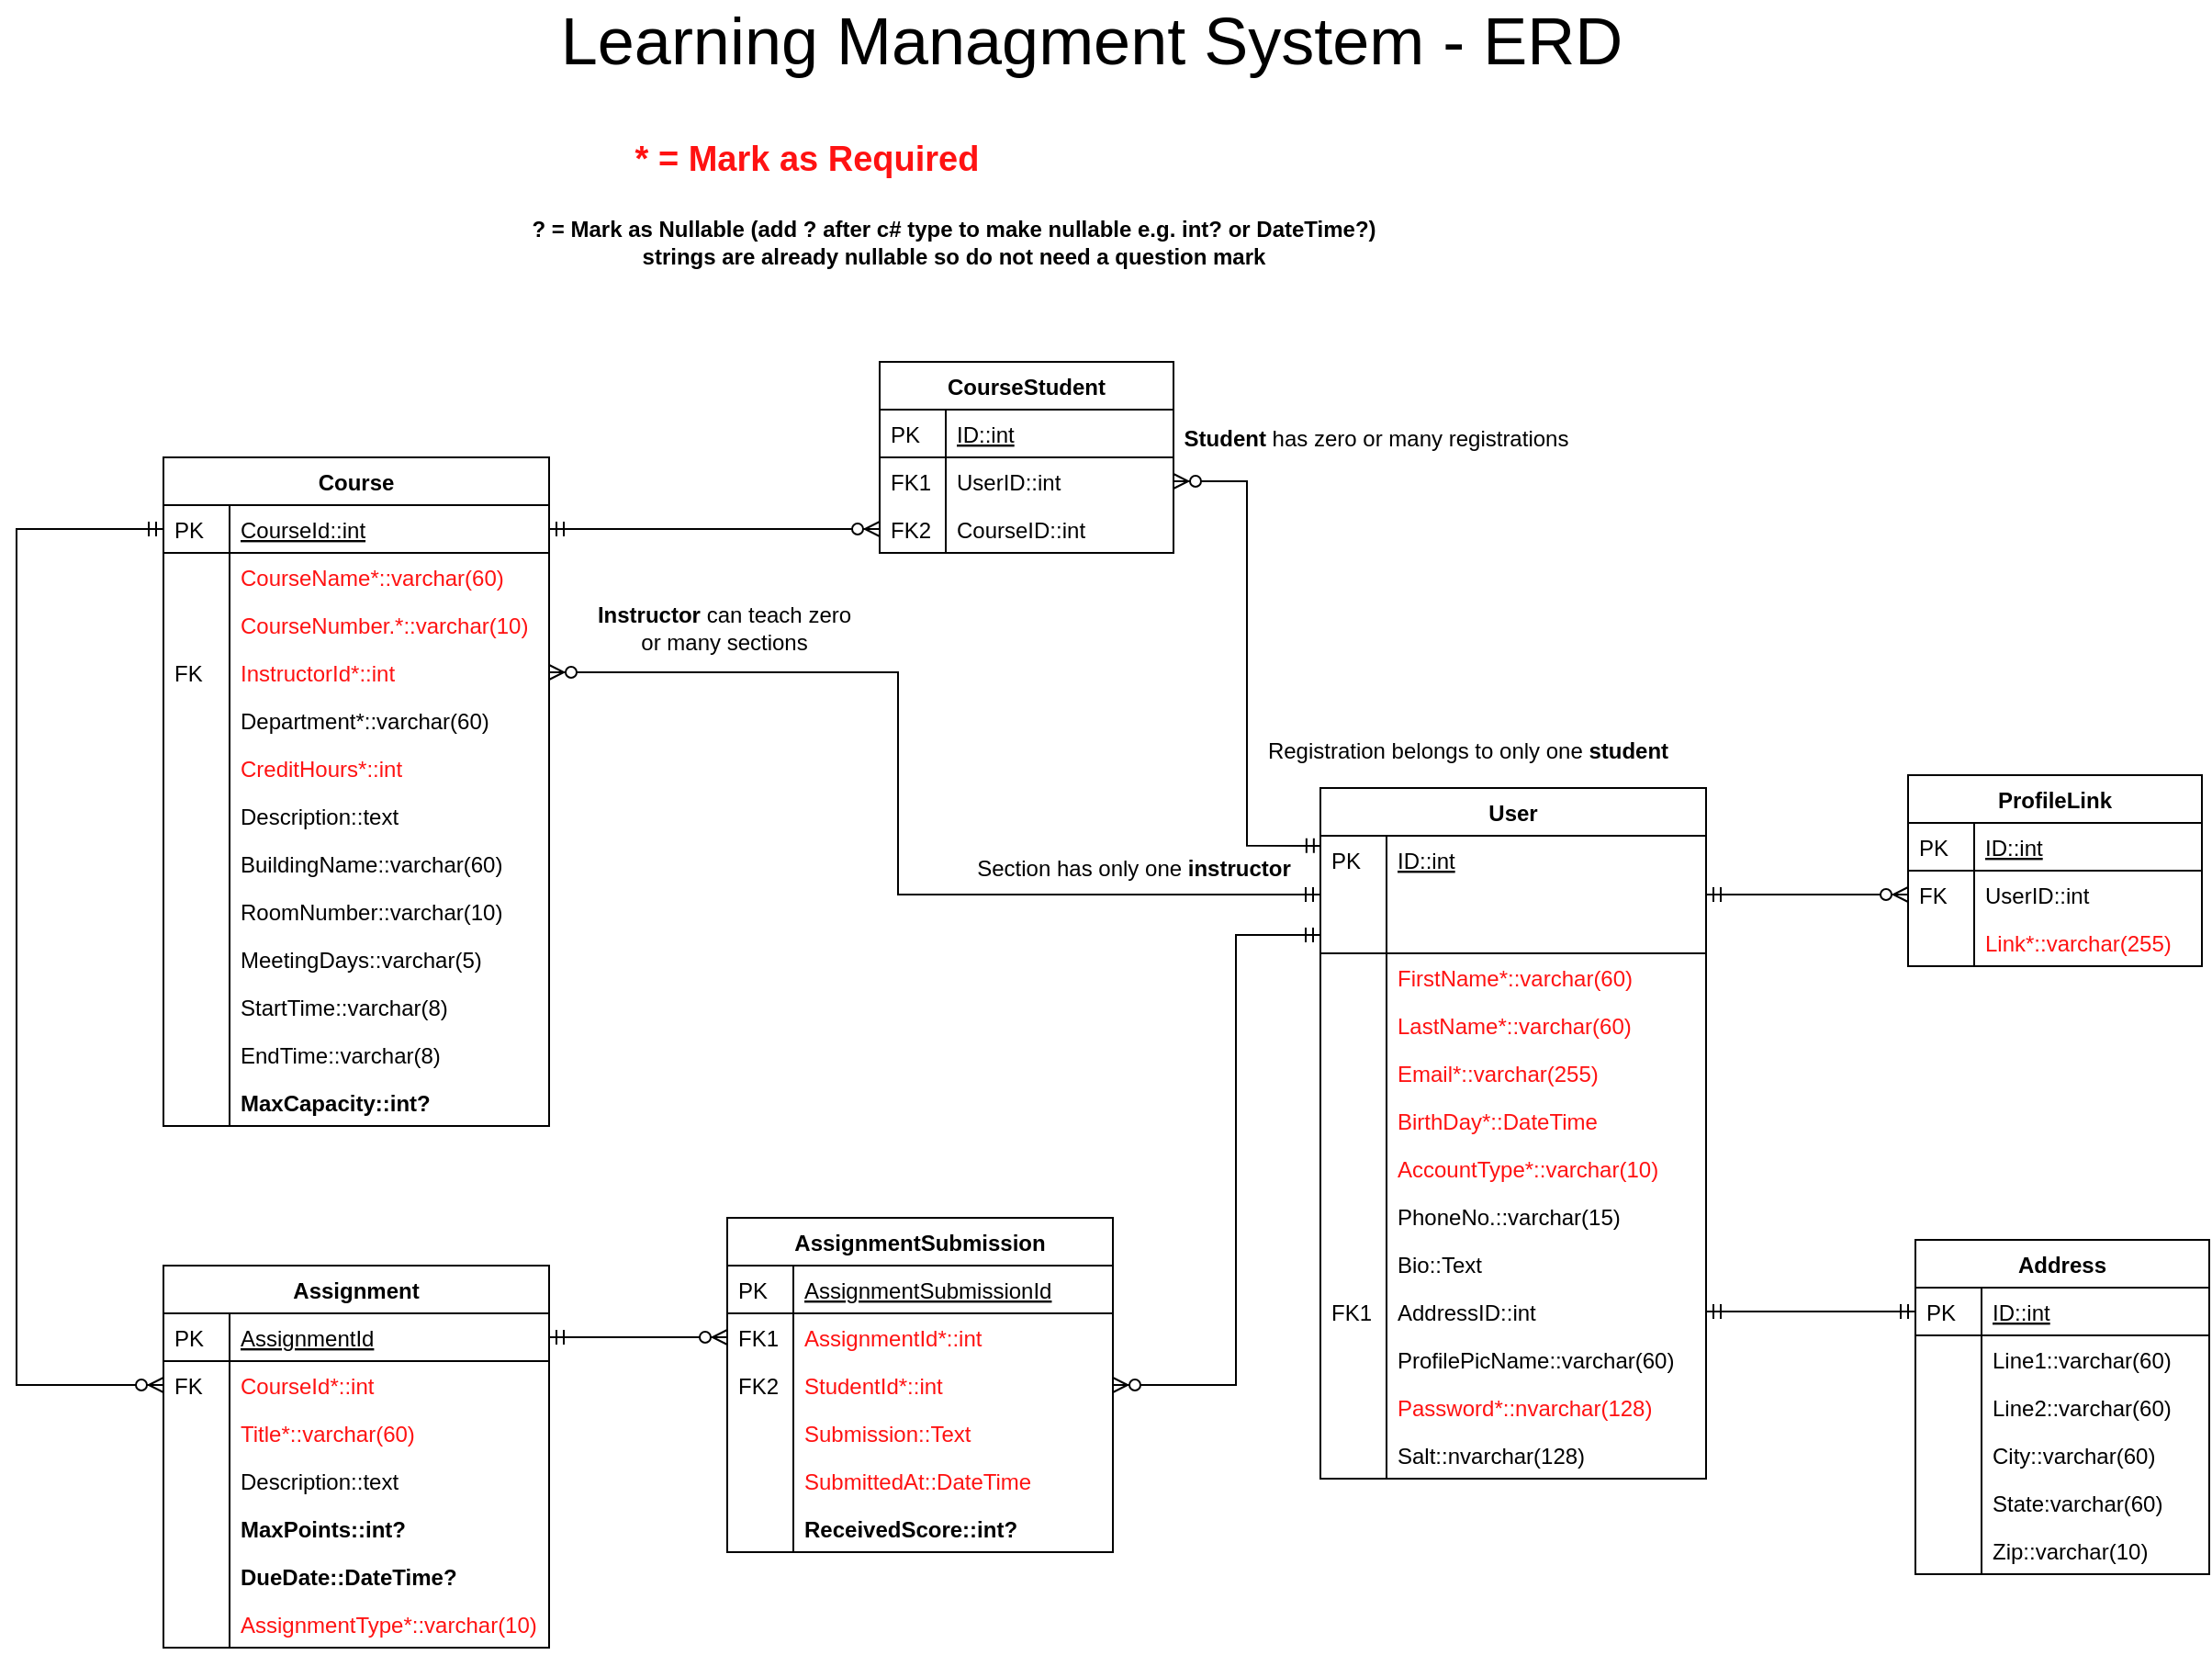 <mxfile>
    <diagram id="C5RBs43oDa-KdzZeNtuy" name="Page-1">
        <mxGraphModel dx="246" dy="1744" grid="1" gridSize="10" guides="0" tooltips="1" connect="1" arrows="1" fold="1" page="1" pageScale="1" pageWidth="827" pageHeight="1169" math="0" shadow="0">
            <root>
                <mxCell id="WIyWlLk6GJQsqaUBKTNV-0"/>
                <mxCell id="WIyWlLk6GJQsqaUBKTNV-1" parent="WIyWlLk6GJQsqaUBKTNV-0"/>
                <mxCell id="zkfFHV4jXpPFQw0GAbJ--51" value="User" style="swimlane;fontStyle=1;childLayout=stackLayout;horizontal=1;startSize=26;horizontalStack=0;resizeParent=1;resizeLast=0;collapsible=1;marginBottom=0;rounded=0;shadow=0;strokeWidth=1;" parent="WIyWlLk6GJQsqaUBKTNV-1" vertex="1">
                    <mxGeometry x="830" y="42" width="210" height="376" as="geometry">
                        <mxRectangle x="20" y="80" width="160" height="26" as="alternateBounds"/>
                    </mxGeometry>
                </mxCell>
                <mxCell id="zkfFHV4jXpPFQw0GAbJ--52" value="ID::int" style="shape=partialRectangle;top=0;left=0;right=0;bottom=1;align=left;verticalAlign=top;fillColor=none;spacingLeft=40;spacingRight=4;overflow=hidden;rotatable=0;points=[[0,0.5],[1,0.5]];portConstraint=eastwest;dropTarget=0;rounded=0;shadow=0;strokeWidth=1;fontStyle=4" parent="zkfFHV4jXpPFQw0GAbJ--51" vertex="1">
                    <mxGeometry y="26" width="210" height="64" as="geometry"/>
                </mxCell>
                <mxCell id="zkfFHV4jXpPFQw0GAbJ--53" value="PK" style="shape=partialRectangle;top=0;left=0;bottom=0;fillColor=none;align=left;verticalAlign=top;spacingLeft=4;spacingRight=4;overflow=hidden;rotatable=0;points=[];portConstraint=eastwest;part=1;" parent="zkfFHV4jXpPFQw0GAbJ--52" vertex="1" connectable="0">
                    <mxGeometry width="36" height="64" as="geometry"/>
                </mxCell>
                <mxCell id="zkfFHV4jXpPFQw0GAbJ--54" value="FirstName*::varchar(60)" style="shape=partialRectangle;top=0;left=0;right=0;bottom=0;align=left;verticalAlign=top;fillColor=none;spacingLeft=40;spacingRight=4;overflow=hidden;rotatable=0;points=[[0,0.5],[1,0.5]];portConstraint=eastwest;dropTarget=0;rounded=0;shadow=0;strokeWidth=1;fontStyle=0;fontColor=#FF1212;" parent="zkfFHV4jXpPFQw0GAbJ--51" vertex="1">
                    <mxGeometry y="90" width="210" height="26" as="geometry"/>
                </mxCell>
                <mxCell id="zkfFHV4jXpPFQw0GAbJ--55" value="" style="shape=partialRectangle;top=0;left=0;bottom=0;fillColor=none;align=left;verticalAlign=top;spacingLeft=4;spacingRight=4;overflow=hidden;rotatable=0;points=[];portConstraint=eastwest;part=1;" parent="zkfFHV4jXpPFQw0GAbJ--54" vertex="1" connectable="0">
                    <mxGeometry width="36" height="26" as="geometry"/>
                </mxCell>
                <mxCell id="G4SrXsBrkKUnnYZEfv6h-0" value="LastName*::varchar(60)" style="shape=partialRectangle;top=0;left=0;right=0;bottom=0;align=left;verticalAlign=top;fillColor=none;spacingLeft=40;spacingRight=4;overflow=hidden;rotatable=0;points=[[0,0.5],[1,0.5]];portConstraint=eastwest;dropTarget=0;rounded=0;shadow=0;strokeWidth=1;fontStyle=0;fontColor=#FF1212;" parent="zkfFHV4jXpPFQw0GAbJ--51" vertex="1">
                    <mxGeometry y="116" width="210" height="26" as="geometry"/>
                </mxCell>
                <mxCell id="G4SrXsBrkKUnnYZEfv6h-1" value="" style="shape=partialRectangle;top=0;left=0;bottom=0;fillColor=none;align=left;verticalAlign=top;spacingLeft=4;spacingRight=4;overflow=hidden;rotatable=0;points=[];portConstraint=eastwest;part=1;" parent="G4SrXsBrkKUnnYZEfv6h-0" vertex="1" connectable="0">
                    <mxGeometry width="36" height="26" as="geometry"/>
                </mxCell>
                <mxCell id="G4SrXsBrkKUnnYZEfv6h-2" value="Email*::varchar(255)" style="shape=partialRectangle;top=0;left=0;right=0;bottom=0;align=left;verticalAlign=top;fillColor=none;spacingLeft=40;spacingRight=4;overflow=hidden;rotatable=0;points=[[0,0.5],[1,0.5]];portConstraint=eastwest;dropTarget=0;rounded=0;shadow=0;strokeWidth=1;fontStyle=0;fontColor=#FF1212;" parent="zkfFHV4jXpPFQw0GAbJ--51" vertex="1">
                    <mxGeometry y="142" width="210" height="26" as="geometry"/>
                </mxCell>
                <mxCell id="G4SrXsBrkKUnnYZEfv6h-3" value="" style="shape=partialRectangle;top=0;left=0;bottom=0;fillColor=none;align=left;verticalAlign=top;spacingLeft=4;spacingRight=4;overflow=hidden;rotatable=0;points=[];portConstraint=eastwest;part=1;" parent="G4SrXsBrkKUnnYZEfv6h-2" vertex="1" connectable="0">
                    <mxGeometry width="36" height="26" as="geometry"/>
                </mxCell>
                <mxCell id="G4SrXsBrkKUnnYZEfv6h-4" value="BirthDay*::DateTime" style="shape=partialRectangle;top=0;left=0;right=0;bottom=0;align=left;verticalAlign=top;fillColor=none;spacingLeft=40;spacingRight=4;overflow=hidden;rotatable=0;points=[[0,0.5],[1,0.5]];portConstraint=eastwest;dropTarget=0;rounded=0;shadow=0;strokeWidth=1;fontStyle=0;fontColor=#FF1212;" parent="zkfFHV4jXpPFQw0GAbJ--51" vertex="1">
                    <mxGeometry y="168" width="210" height="26" as="geometry"/>
                </mxCell>
                <mxCell id="G4SrXsBrkKUnnYZEfv6h-5" value="" style="shape=partialRectangle;top=0;left=0;bottom=0;fillColor=none;align=left;verticalAlign=top;spacingLeft=4;spacingRight=4;overflow=hidden;rotatable=0;points=[];portConstraint=eastwest;part=1;" parent="G4SrXsBrkKUnnYZEfv6h-4" vertex="1" connectable="0">
                    <mxGeometry width="36" height="26" as="geometry"/>
                </mxCell>
                <mxCell id="G4SrXsBrkKUnnYZEfv6h-6" value="AccountType*::varchar(10)" style="shape=partialRectangle;top=0;left=0;right=0;bottom=0;align=left;verticalAlign=top;fillColor=none;spacingLeft=40;spacingRight=4;overflow=hidden;rotatable=0;points=[[0,0.5],[1,0.5]];portConstraint=eastwest;dropTarget=0;rounded=0;shadow=0;strokeWidth=1;fontStyle=0;fontColor=#FF1212;" parent="zkfFHV4jXpPFQw0GAbJ--51" vertex="1">
                    <mxGeometry y="194" width="210" height="26" as="geometry"/>
                </mxCell>
                <mxCell id="G4SrXsBrkKUnnYZEfv6h-7" value="" style="shape=partialRectangle;top=0;left=0;bottom=0;fillColor=none;align=left;verticalAlign=top;spacingLeft=4;spacingRight=4;overflow=hidden;rotatable=0;points=[];portConstraint=eastwest;part=1;" parent="G4SrXsBrkKUnnYZEfv6h-6" vertex="1" connectable="0">
                    <mxGeometry width="36" height="26" as="geometry"/>
                </mxCell>
                <mxCell id="G4SrXsBrkKUnnYZEfv6h-146" value="PhoneNo.::varchar(15)" style="shape=partialRectangle;top=0;left=0;right=0;bottom=0;align=left;verticalAlign=top;fillColor=none;spacingLeft=40;spacingRight=4;overflow=hidden;rotatable=0;points=[[0,0.5],[1,0.5]];portConstraint=eastwest;dropTarget=0;rounded=0;shadow=0;strokeWidth=1;" parent="zkfFHV4jXpPFQw0GAbJ--51" vertex="1">
                    <mxGeometry y="220" width="210" height="26" as="geometry"/>
                </mxCell>
                <mxCell id="G4SrXsBrkKUnnYZEfv6h-147" value="" style="shape=partialRectangle;top=0;left=0;bottom=0;fillColor=none;align=left;verticalAlign=top;spacingLeft=4;spacingRight=4;overflow=hidden;rotatable=0;points=[];portConstraint=eastwest;part=1;" parent="G4SrXsBrkKUnnYZEfv6h-146" vertex="1" connectable="0">
                    <mxGeometry width="36" height="26" as="geometry"/>
                </mxCell>
                <mxCell id="G4SrXsBrkKUnnYZEfv6h-256" value="Bio::Text" style="shape=partialRectangle;top=0;left=0;right=0;bottom=0;align=left;verticalAlign=top;fillColor=none;spacingLeft=40;spacingRight=4;overflow=hidden;rotatable=0;points=[[0,0.5],[1,0.5]];portConstraint=eastwest;dropTarget=0;rounded=0;shadow=0;strokeWidth=1;" parent="zkfFHV4jXpPFQw0GAbJ--51" vertex="1">
                    <mxGeometry y="246" width="210" height="26" as="geometry"/>
                </mxCell>
                <mxCell id="G4SrXsBrkKUnnYZEfv6h-257" value="" style="shape=partialRectangle;top=0;left=0;bottom=0;fillColor=none;align=left;verticalAlign=top;spacingLeft=4;spacingRight=4;overflow=hidden;rotatable=0;points=[];portConstraint=eastwest;part=1;" parent="G4SrXsBrkKUnnYZEfv6h-256" vertex="1" connectable="0">
                    <mxGeometry width="36" height="26" as="geometry"/>
                </mxCell>
                <mxCell id="G4SrXsBrkKUnnYZEfv6h-264" value="AddressID::int" style="shape=partialRectangle;top=0;left=0;right=0;bottom=0;align=left;verticalAlign=top;fillColor=none;spacingLeft=40;spacingRight=4;overflow=hidden;rotatable=0;points=[[0,0.5],[1,0.5]];portConstraint=eastwest;dropTarget=0;rounded=0;shadow=0;strokeWidth=1;" parent="zkfFHV4jXpPFQw0GAbJ--51" vertex="1">
                    <mxGeometry y="272" width="210" height="26" as="geometry"/>
                </mxCell>
                <mxCell id="G4SrXsBrkKUnnYZEfv6h-265" value="FK1" style="shape=partialRectangle;top=0;left=0;bottom=0;fillColor=none;align=left;verticalAlign=top;spacingLeft=4;spacingRight=4;overflow=hidden;rotatable=0;points=[];portConstraint=eastwest;part=1;" parent="G4SrXsBrkKUnnYZEfv6h-264" vertex="1" connectable="0">
                    <mxGeometry width="36" height="26" as="geometry"/>
                </mxCell>
                <mxCell id="YgK52Oyc6PChPA6WRAiH-63" value="ProfilePicName::varchar(60)" style="shape=partialRectangle;top=0;left=0;right=0;bottom=0;align=left;verticalAlign=top;fillColor=none;spacingLeft=40;spacingRight=4;overflow=hidden;rotatable=0;points=[[0,0.5],[1,0.5]];portConstraint=eastwest;dropTarget=0;rounded=0;shadow=0;strokeWidth=1;" parent="zkfFHV4jXpPFQw0GAbJ--51" vertex="1">
                    <mxGeometry y="298" width="210" height="26" as="geometry"/>
                </mxCell>
                <mxCell id="YgK52Oyc6PChPA6WRAiH-64" value="" style="shape=partialRectangle;top=0;left=0;bottom=0;fillColor=none;align=left;verticalAlign=top;spacingLeft=4;spacingRight=4;overflow=hidden;rotatable=0;points=[];portConstraint=eastwest;part=1;" parent="YgK52Oyc6PChPA6WRAiH-63" vertex="1" connectable="0">
                    <mxGeometry width="36" height="26" as="geometry"/>
                </mxCell>
                <mxCell id="G4SrXsBrkKUnnYZEfv6h-8" value="Password*::nvarchar(128)" style="shape=partialRectangle;top=0;left=0;right=0;bottom=0;align=left;verticalAlign=top;fillColor=none;spacingLeft=40;spacingRight=4;overflow=hidden;rotatable=0;points=[[0,0.5],[1,0.5]];portConstraint=eastwest;dropTarget=0;rounded=0;shadow=0;strokeWidth=1;fontStyle=0;fontColor=#FF1212;" parent="zkfFHV4jXpPFQw0GAbJ--51" vertex="1">
                    <mxGeometry y="324" width="210" height="26" as="geometry"/>
                </mxCell>
                <mxCell id="G4SrXsBrkKUnnYZEfv6h-9" value="" style="shape=partialRectangle;top=0;left=0;bottom=0;fillColor=none;align=left;verticalAlign=top;spacingLeft=4;spacingRight=4;overflow=hidden;rotatable=0;points=[];portConstraint=eastwest;part=1;" parent="G4SrXsBrkKUnnYZEfv6h-8" vertex="1" connectable="0">
                    <mxGeometry width="36" height="26" as="geometry"/>
                </mxCell>
                <mxCell id="YgK52Oyc6PChPA6WRAiH-60" value="Salt::nvarchar(128)" style="shape=partialRectangle;top=0;left=0;right=0;bottom=0;align=left;verticalAlign=top;fillColor=none;spacingLeft=40;spacingRight=4;overflow=hidden;rotatable=0;points=[[0,0.5],[1,0.5]];portConstraint=eastwest;dropTarget=0;rounded=0;shadow=0;strokeWidth=1;" parent="zkfFHV4jXpPFQw0GAbJ--51" vertex="1">
                    <mxGeometry y="350" width="210" height="26" as="geometry"/>
                </mxCell>
                <mxCell id="YgK52Oyc6PChPA6WRAiH-61" value="" style="shape=partialRectangle;top=0;left=0;bottom=0;fillColor=none;align=left;verticalAlign=top;spacingLeft=4;spacingRight=4;overflow=hidden;rotatable=0;points=[];portConstraint=eastwest;part=1;" parent="YgK52Oyc6PChPA6WRAiH-60" vertex="1" connectable="0">
                    <mxGeometry width="36" height="26" as="geometry"/>
                </mxCell>
                <mxCell id="G4SrXsBrkKUnnYZEfv6h-31" value="Course" style="swimlane;fontStyle=1;childLayout=stackLayout;horizontal=1;startSize=26;horizontalStack=0;resizeParent=1;resizeLast=0;collapsible=1;marginBottom=0;rounded=0;shadow=0;strokeWidth=1;" parent="WIyWlLk6GJQsqaUBKTNV-1" vertex="1">
                    <mxGeometry x="200" y="-138" width="210" height="364" as="geometry">
                        <mxRectangle x="260" y="80" width="160" height="26" as="alternateBounds"/>
                    </mxGeometry>
                </mxCell>
                <mxCell id="G4SrXsBrkKUnnYZEfv6h-32" value="CourseId::int" style="shape=partialRectangle;top=0;left=0;right=0;bottom=1;align=left;verticalAlign=top;fillColor=none;spacingLeft=40;spacingRight=4;overflow=hidden;rotatable=0;points=[[0,0.5],[1,0.5]];portConstraint=eastwest;dropTarget=0;rounded=0;shadow=0;strokeWidth=1;fontStyle=4" parent="G4SrXsBrkKUnnYZEfv6h-31" vertex="1">
                    <mxGeometry y="26" width="210" height="26" as="geometry"/>
                </mxCell>
                <mxCell id="G4SrXsBrkKUnnYZEfv6h-33" value="PK" style="shape=partialRectangle;top=0;left=0;bottom=0;fillColor=none;align=left;verticalAlign=top;spacingLeft=4;spacingRight=4;overflow=hidden;rotatable=0;points=[];portConstraint=eastwest;part=1;" parent="G4SrXsBrkKUnnYZEfv6h-32" vertex="1" connectable="0">
                    <mxGeometry width="36" height="26" as="geometry"/>
                </mxCell>
                <mxCell id="zkfFHV4jXpPFQw0GAbJ--61" value="CourseName*::varchar(60)" style="shape=partialRectangle;top=0;left=0;right=0;bottom=0;align=left;verticalAlign=top;fillColor=none;spacingLeft=40;spacingRight=4;overflow=hidden;rotatable=0;points=[[0,0.5],[1,0.5]];portConstraint=eastwest;dropTarget=0;rounded=0;shadow=0;strokeWidth=1;fontColor=#FF1212;" parent="G4SrXsBrkKUnnYZEfv6h-31" vertex="1">
                    <mxGeometry y="52" width="210" height="26" as="geometry"/>
                </mxCell>
                <mxCell id="zkfFHV4jXpPFQw0GAbJ--62" value="" style="shape=partialRectangle;top=0;left=0;bottom=0;fillColor=none;align=left;verticalAlign=top;spacingLeft=4;spacingRight=4;overflow=hidden;rotatable=0;points=[];portConstraint=eastwest;part=1;" parent="zkfFHV4jXpPFQw0GAbJ--61" vertex="1" connectable="0">
                    <mxGeometry width="36" height="26" as="geometry"/>
                </mxCell>
                <mxCell id="zkfFHV4jXpPFQw0GAbJ--59" value="CourseNumber.*::varchar(10)" style="shape=partialRectangle;top=0;left=0;right=0;bottom=0;align=left;verticalAlign=top;fillColor=none;spacingLeft=40;spacingRight=4;overflow=hidden;rotatable=0;points=[[0,0.5],[1,0.5]];portConstraint=eastwest;dropTarget=0;rounded=0;shadow=0;strokeWidth=1;fontColor=#FF1212;" parent="G4SrXsBrkKUnnYZEfv6h-31" vertex="1">
                    <mxGeometry y="78" width="210" height="26" as="geometry"/>
                </mxCell>
                <mxCell id="zkfFHV4jXpPFQw0GAbJ--60" value="" style="shape=partialRectangle;top=0;left=0;bottom=0;fillColor=none;align=left;verticalAlign=top;spacingLeft=4;spacingRight=4;overflow=hidden;rotatable=0;points=[];portConstraint=eastwest;part=1;" parent="zkfFHV4jXpPFQw0GAbJ--59" vertex="1" connectable="0">
                    <mxGeometry width="36" height="26" as="geometry"/>
                </mxCell>
                <mxCell id="G4SrXsBrkKUnnYZEfv6h-269" value="InstructorId*::int" style="shape=partialRectangle;top=0;left=0;right=0;bottom=0;align=left;verticalAlign=top;fillColor=none;spacingLeft=40;spacingRight=4;overflow=hidden;rotatable=0;points=[[0,0.5],[1,0.5]];portConstraint=eastwest;dropTarget=0;rounded=0;shadow=0;strokeWidth=1;fontColor=#FF1212;" parent="G4SrXsBrkKUnnYZEfv6h-31" vertex="1">
                    <mxGeometry y="104" width="210" height="26" as="geometry"/>
                </mxCell>
                <mxCell id="G4SrXsBrkKUnnYZEfv6h-270" value="FK" style="shape=partialRectangle;top=0;left=0;bottom=0;fillColor=none;align=left;verticalAlign=top;spacingLeft=4;spacingRight=4;overflow=hidden;rotatable=0;points=[];portConstraint=eastwest;part=1;" parent="G4SrXsBrkKUnnYZEfv6h-269" vertex="1" connectable="0">
                    <mxGeometry width="36" height="26" as="geometry"/>
                </mxCell>
                <mxCell id="G4SrXsBrkKUnnYZEfv6h-15" value="Department*::varchar(60)" style="shape=partialRectangle;top=0;left=0;right=0;bottom=0;align=left;verticalAlign=top;fillColor=none;spacingLeft=40;spacingRight=4;overflow=hidden;rotatable=0;points=[[0,0.5],[1,0.5]];portConstraint=eastwest;dropTarget=0;rounded=0;shadow=0;strokeWidth=1;" parent="G4SrXsBrkKUnnYZEfv6h-31" vertex="1">
                    <mxGeometry y="130" width="210" height="26" as="geometry"/>
                </mxCell>
                <mxCell id="G4SrXsBrkKUnnYZEfv6h-16" value="" style="shape=partialRectangle;top=0;left=0;bottom=0;fillColor=none;align=left;verticalAlign=top;spacingLeft=4;spacingRight=4;overflow=hidden;rotatable=0;points=[];portConstraint=eastwest;part=1;" parent="G4SrXsBrkKUnnYZEfv6h-15" vertex="1" connectable="0">
                    <mxGeometry width="36" height="26" as="geometry"/>
                </mxCell>
                <mxCell id="G4SrXsBrkKUnnYZEfv6h-27" value="CreditHours*::int" style="shape=partialRectangle;top=0;left=0;right=0;bottom=0;align=left;verticalAlign=top;fillColor=none;spacingLeft=40;spacingRight=4;overflow=hidden;rotatable=0;points=[[0,0.5],[1,0.5]];portConstraint=eastwest;dropTarget=0;rounded=0;shadow=0;strokeWidth=1;fontColor=#FF1212;" parent="G4SrXsBrkKUnnYZEfv6h-31" vertex="1">
                    <mxGeometry y="156" width="210" height="26" as="geometry"/>
                </mxCell>
                <mxCell id="G4SrXsBrkKUnnYZEfv6h-28" value="" style="shape=partialRectangle;top=0;left=0;bottom=0;fillColor=none;align=left;verticalAlign=top;spacingLeft=4;spacingRight=4;overflow=hidden;rotatable=0;points=[];portConstraint=eastwest;part=1;" parent="G4SrXsBrkKUnnYZEfv6h-27" vertex="1" connectable="0">
                    <mxGeometry width="36" height="26" as="geometry"/>
                </mxCell>
                <mxCell id="G4SrXsBrkKUnnYZEfv6h-13" value="Description::text" style="shape=partialRectangle;top=0;left=0;right=0;bottom=0;align=left;verticalAlign=top;fillColor=none;spacingLeft=40;spacingRight=4;overflow=hidden;rotatable=0;points=[[0,0.5],[1,0.5]];portConstraint=eastwest;dropTarget=0;rounded=0;shadow=0;strokeWidth=1;" parent="G4SrXsBrkKUnnYZEfv6h-31" vertex="1">
                    <mxGeometry y="182" width="210" height="26" as="geometry"/>
                </mxCell>
                <mxCell id="G4SrXsBrkKUnnYZEfv6h-14" value="" style="shape=partialRectangle;top=0;left=0;bottom=0;fillColor=none;align=left;verticalAlign=top;spacingLeft=4;spacingRight=4;overflow=hidden;rotatable=0;points=[];portConstraint=eastwest;part=1;" parent="G4SrXsBrkKUnnYZEfv6h-13" vertex="1" connectable="0">
                    <mxGeometry width="36" height="26" as="geometry"/>
                </mxCell>
                <mxCell id="MuSrdZjtqXlcSiccorea-0" value="BuildingName::varchar(60)" style="shape=partialRectangle;top=0;left=0;right=0;bottom=0;align=left;verticalAlign=top;fillColor=none;spacingLeft=40;spacingRight=4;overflow=hidden;rotatable=0;points=[[0,0.5],[1,0.5]];portConstraint=eastwest;dropTarget=0;rounded=0;shadow=0;strokeWidth=1;" parent="G4SrXsBrkKUnnYZEfv6h-31" vertex="1">
                    <mxGeometry y="208" width="210" height="26" as="geometry"/>
                </mxCell>
                <mxCell id="MuSrdZjtqXlcSiccorea-1" value="" style="shape=partialRectangle;top=0;left=0;bottom=0;fillColor=none;align=left;verticalAlign=top;spacingLeft=4;spacingRight=4;overflow=hidden;rotatable=0;points=[];portConstraint=eastwest;part=1;" parent="MuSrdZjtqXlcSiccorea-0" vertex="1" connectable="0">
                    <mxGeometry width="36" height="26" as="geometry"/>
                </mxCell>
                <mxCell id="MuSrdZjtqXlcSiccorea-2" value="RoomNumber::varchar(10)" style="shape=partialRectangle;top=0;left=0;right=0;bottom=0;align=left;verticalAlign=top;fillColor=none;spacingLeft=40;spacingRight=4;overflow=hidden;rotatable=0;points=[[0,0.5],[1,0.5]];portConstraint=eastwest;dropTarget=0;rounded=0;shadow=0;strokeWidth=1;" parent="G4SrXsBrkKUnnYZEfv6h-31" vertex="1">
                    <mxGeometry y="234" width="210" height="26" as="geometry"/>
                </mxCell>
                <mxCell id="MuSrdZjtqXlcSiccorea-3" value="" style="shape=partialRectangle;top=0;left=0;bottom=0;fillColor=none;align=left;verticalAlign=top;spacingLeft=4;spacingRight=4;overflow=hidden;rotatable=0;points=[];portConstraint=eastwest;part=1;" parent="MuSrdZjtqXlcSiccorea-2" vertex="1" connectable="0">
                    <mxGeometry width="36" height="26" as="geometry"/>
                </mxCell>
                <mxCell id="G4SrXsBrkKUnnYZEfv6h-46" value="MeetingDays::varchar(5)" style="shape=partialRectangle;top=0;left=0;right=0;bottom=0;align=left;verticalAlign=top;fillColor=none;spacingLeft=40;spacingRight=4;overflow=hidden;rotatable=0;points=[[0,0.5],[1,0.5]];portConstraint=eastwest;dropTarget=0;rounded=0;shadow=0;strokeWidth=1;" parent="G4SrXsBrkKUnnYZEfv6h-31" vertex="1">
                    <mxGeometry y="260" width="210" height="26" as="geometry"/>
                </mxCell>
                <mxCell id="G4SrXsBrkKUnnYZEfv6h-47" value="" style="shape=partialRectangle;top=0;left=0;bottom=0;fillColor=none;align=left;verticalAlign=top;spacingLeft=4;spacingRight=4;overflow=hidden;rotatable=0;points=[];portConstraint=eastwest;part=1;" parent="G4SrXsBrkKUnnYZEfv6h-46" vertex="1" connectable="0">
                    <mxGeometry width="36" height="26" as="geometry"/>
                </mxCell>
                <mxCell id="G4SrXsBrkKUnnYZEfv6h-48" value="StartTime::varchar(8)" style="shape=partialRectangle;top=0;left=0;right=0;bottom=0;align=left;verticalAlign=top;fillColor=none;spacingLeft=40;spacingRight=4;overflow=hidden;rotatable=0;points=[[0,0.5],[1,0.5]];portConstraint=eastwest;dropTarget=0;rounded=0;shadow=0;strokeWidth=1;" parent="G4SrXsBrkKUnnYZEfv6h-31" vertex="1">
                    <mxGeometry y="286" width="210" height="26" as="geometry"/>
                </mxCell>
                <mxCell id="G4SrXsBrkKUnnYZEfv6h-49" value="" style="shape=partialRectangle;top=0;left=0;bottom=0;fillColor=none;align=left;verticalAlign=top;spacingLeft=4;spacingRight=4;overflow=hidden;rotatable=0;points=[];portConstraint=eastwest;part=1;" parent="G4SrXsBrkKUnnYZEfv6h-48" vertex="1" connectable="0">
                    <mxGeometry width="36" height="26" as="geometry"/>
                </mxCell>
                <mxCell id="G4SrXsBrkKUnnYZEfv6h-50" value="EndTime::varchar(8)" style="shape=partialRectangle;top=0;left=0;right=0;bottom=0;align=left;verticalAlign=top;fillColor=none;spacingLeft=40;spacingRight=4;overflow=hidden;rotatable=0;points=[[0,0.5],[1,0.5]];portConstraint=eastwest;dropTarget=0;rounded=0;shadow=0;strokeWidth=1;" parent="G4SrXsBrkKUnnYZEfv6h-31" vertex="1">
                    <mxGeometry y="312" width="210" height="26" as="geometry"/>
                </mxCell>
                <mxCell id="G4SrXsBrkKUnnYZEfv6h-51" value="" style="shape=partialRectangle;top=0;left=0;bottom=0;fillColor=none;align=left;verticalAlign=top;spacingLeft=4;spacingRight=4;overflow=hidden;rotatable=0;points=[];portConstraint=eastwest;part=1;" parent="G4SrXsBrkKUnnYZEfv6h-50" vertex="1" connectable="0">
                    <mxGeometry width="36" height="26" as="geometry"/>
                </mxCell>
                <mxCell id="G4SrXsBrkKUnnYZEfv6h-54" value="MaxCapacity::int?" style="shape=partialRectangle;top=0;left=0;right=0;bottom=0;align=left;verticalAlign=top;fillColor=none;spacingLeft=40;spacingRight=4;overflow=hidden;rotatable=0;points=[[0,0.5],[1,0.5]];portConstraint=eastwest;dropTarget=0;rounded=0;shadow=0;strokeWidth=1;fontStyle=1" parent="G4SrXsBrkKUnnYZEfv6h-31" vertex="1">
                    <mxGeometry y="338" width="210" height="26" as="geometry"/>
                </mxCell>
                <mxCell id="G4SrXsBrkKUnnYZEfv6h-55" value="" style="shape=partialRectangle;top=0;left=0;bottom=0;fillColor=none;align=left;verticalAlign=top;spacingLeft=4;spacingRight=4;overflow=hidden;rotatable=0;points=[];portConstraint=eastwest;part=1;" parent="G4SrXsBrkKUnnYZEfv6h-54" vertex="1" connectable="0">
                    <mxGeometry width="36" height="26" as="geometry"/>
                </mxCell>
                <mxCell id="G4SrXsBrkKUnnYZEfv6h-57" value="CourseStudent" style="swimlane;fontStyle=1;childLayout=stackLayout;horizontal=1;startSize=26;horizontalStack=0;resizeParent=1;resizeLast=0;collapsible=1;marginBottom=0;rounded=0;shadow=0;strokeWidth=1;" parent="WIyWlLk6GJQsqaUBKTNV-1" vertex="1">
                    <mxGeometry x="590" y="-190" width="160" height="104" as="geometry">
                        <mxRectangle x="260" y="80" width="160" height="26" as="alternateBounds"/>
                    </mxGeometry>
                </mxCell>
                <mxCell id="G4SrXsBrkKUnnYZEfv6h-58" value="ID::int" style="shape=partialRectangle;top=0;left=0;right=0;bottom=1;align=left;verticalAlign=top;fillColor=none;spacingLeft=40;spacingRight=4;overflow=hidden;rotatable=0;points=[[0,0.5],[1,0.5]];portConstraint=eastwest;dropTarget=0;rounded=0;shadow=0;strokeWidth=1;fontStyle=4" parent="G4SrXsBrkKUnnYZEfv6h-57" vertex="1">
                    <mxGeometry y="26" width="160" height="26" as="geometry"/>
                </mxCell>
                <mxCell id="G4SrXsBrkKUnnYZEfv6h-59" value="PK" style="shape=partialRectangle;top=0;left=0;bottom=0;fillColor=none;align=left;verticalAlign=top;spacingLeft=4;spacingRight=4;overflow=hidden;rotatable=0;points=[];portConstraint=eastwest;part=1;" parent="G4SrXsBrkKUnnYZEfv6h-58" vertex="1" connectable="0">
                    <mxGeometry width="36" height="26" as="geometry"/>
                </mxCell>
                <mxCell id="G4SrXsBrkKUnnYZEfv6h-60" value="UserID::int" style="shape=partialRectangle;top=0;left=0;right=0;bottom=0;align=left;verticalAlign=top;fillColor=none;spacingLeft=40;spacingRight=4;overflow=hidden;rotatable=0;points=[[0,0.5],[1,0.5]];portConstraint=eastwest;dropTarget=0;rounded=0;shadow=0;strokeWidth=1;" parent="G4SrXsBrkKUnnYZEfv6h-57" vertex="1">
                    <mxGeometry y="52" width="160" height="26" as="geometry"/>
                </mxCell>
                <mxCell id="G4SrXsBrkKUnnYZEfv6h-61" value="FK1" style="shape=partialRectangle;top=0;left=0;bottom=0;fillColor=none;align=left;verticalAlign=top;spacingLeft=4;spacingRight=4;overflow=hidden;rotatable=0;points=[];portConstraint=eastwest;part=1;" parent="G4SrXsBrkKUnnYZEfv6h-60" vertex="1" connectable="0">
                    <mxGeometry width="36" height="26" as="geometry"/>
                </mxCell>
                <mxCell id="G4SrXsBrkKUnnYZEfv6h-70" value="CourseID::int" style="shape=partialRectangle;top=0;left=0;right=0;bottom=0;align=left;verticalAlign=top;fillColor=none;spacingLeft=40;spacingRight=4;overflow=hidden;rotatable=0;points=[[0,0.5],[1,0.5]];portConstraint=eastwest;dropTarget=0;rounded=0;shadow=0;strokeWidth=1;" parent="G4SrXsBrkKUnnYZEfv6h-57" vertex="1">
                    <mxGeometry y="78" width="160" height="26" as="geometry"/>
                </mxCell>
                <mxCell id="G4SrXsBrkKUnnYZEfv6h-71" value="FK2" style="shape=partialRectangle;top=0;left=0;bottom=0;fillColor=none;align=left;verticalAlign=top;spacingLeft=4;spacingRight=4;overflow=hidden;rotatable=0;points=[];portConstraint=eastwest;part=1;" parent="G4SrXsBrkKUnnYZEfv6h-70" vertex="1" connectable="0">
                    <mxGeometry width="36" height="26" as="geometry"/>
                </mxCell>
                <mxCell id="G4SrXsBrkKUnnYZEfv6h-72" style="edgeStyle=orthogonalEdgeStyle;rounded=0;orthogonalLoop=1;jettySize=auto;html=1;exitX=0;exitY=0.5;exitDx=0;exitDy=0;entryX=1;entryY=0.5;entryDx=0;entryDy=0;startArrow=ERzeroToMany;startFill=1;endArrow=ERmandOne;endFill=0;" parent="WIyWlLk6GJQsqaUBKTNV-1" source="G4SrXsBrkKUnnYZEfv6h-70" target="G4SrXsBrkKUnnYZEfv6h-32" edge="1">
                    <mxGeometry relative="1" as="geometry"/>
                </mxCell>
                <mxCell id="G4SrXsBrkKUnnYZEfv6h-73" style="edgeStyle=orthogonalEdgeStyle;rounded=0;orthogonalLoop=1;jettySize=auto;html=1;exitX=1;exitY=0.5;exitDx=0;exitDy=0;startArrow=ERzeroToMany;startFill=1;endArrow=ERmandOne;endFill=0;entryX=0.002;entryY=0.085;entryDx=0;entryDy=0;entryPerimeter=0;" parent="WIyWlLk6GJQsqaUBKTNV-1" source="G4SrXsBrkKUnnYZEfv6h-60" target="zkfFHV4jXpPFQw0GAbJ--52" edge="1">
                    <mxGeometry relative="1" as="geometry">
                        <mxPoint x="775" y="62" as="targetPoint"/>
                    </mxGeometry>
                </mxCell>
                <mxCell id="G4SrXsBrkKUnnYZEfv6h-125" value="Address" style="swimlane;fontStyle=1;childLayout=stackLayout;horizontal=1;startSize=26;horizontalStack=0;resizeParent=1;resizeLast=0;collapsible=1;marginBottom=0;rounded=0;shadow=0;strokeWidth=1;" parent="WIyWlLk6GJQsqaUBKTNV-1" vertex="1">
                    <mxGeometry x="1154" y="288" width="160" height="182" as="geometry">
                        <mxRectangle x="20" y="80" width="160" height="26" as="alternateBounds"/>
                    </mxGeometry>
                </mxCell>
                <mxCell id="G4SrXsBrkKUnnYZEfv6h-126" value="ID::int" style="shape=partialRectangle;top=0;left=0;right=0;bottom=1;align=left;verticalAlign=top;fillColor=none;spacingLeft=40;spacingRight=4;overflow=hidden;rotatable=0;points=[[0,0.5],[1,0.5]];portConstraint=eastwest;dropTarget=0;rounded=0;shadow=0;strokeWidth=1;fontStyle=4" parent="G4SrXsBrkKUnnYZEfv6h-125" vertex="1">
                    <mxGeometry y="26" width="160" height="26" as="geometry"/>
                </mxCell>
                <mxCell id="G4SrXsBrkKUnnYZEfv6h-127" value="PK" style="shape=partialRectangle;top=0;left=0;bottom=0;fillColor=none;align=left;verticalAlign=top;spacingLeft=4;spacingRight=4;overflow=hidden;rotatable=0;points=[];portConstraint=eastwest;part=1;" parent="G4SrXsBrkKUnnYZEfv6h-126" vertex="1" connectable="0">
                    <mxGeometry width="36" height="26" as="geometry"/>
                </mxCell>
                <mxCell id="G4SrXsBrkKUnnYZEfv6h-128" value="Line1::varchar(60)" style="shape=partialRectangle;top=0;left=0;right=0;bottom=0;align=left;verticalAlign=top;fillColor=none;spacingLeft=40;spacingRight=4;overflow=hidden;rotatable=0;points=[[0,0.5],[1,0.5]];portConstraint=eastwest;dropTarget=0;rounded=0;shadow=0;strokeWidth=1;" parent="G4SrXsBrkKUnnYZEfv6h-125" vertex="1">
                    <mxGeometry y="52" width="160" height="26" as="geometry"/>
                </mxCell>
                <mxCell id="G4SrXsBrkKUnnYZEfv6h-129" value="" style="shape=partialRectangle;top=0;left=0;bottom=0;fillColor=none;align=left;verticalAlign=top;spacingLeft=4;spacingRight=4;overflow=hidden;rotatable=0;points=[];portConstraint=eastwest;part=1;" parent="G4SrXsBrkKUnnYZEfv6h-128" vertex="1" connectable="0">
                    <mxGeometry width="36" height="26" as="geometry"/>
                </mxCell>
                <mxCell id="G4SrXsBrkKUnnYZEfv6h-130" value="Line2::varchar(60)" style="shape=partialRectangle;top=0;left=0;right=0;bottom=0;align=left;verticalAlign=top;fillColor=none;spacingLeft=40;spacingRight=4;overflow=hidden;rotatable=0;points=[[0,0.5],[1,0.5]];portConstraint=eastwest;dropTarget=0;rounded=0;shadow=0;strokeWidth=1;" parent="G4SrXsBrkKUnnYZEfv6h-125" vertex="1">
                    <mxGeometry y="78" width="160" height="26" as="geometry"/>
                </mxCell>
                <mxCell id="G4SrXsBrkKUnnYZEfv6h-131" value="" style="shape=partialRectangle;top=0;left=0;bottom=0;fillColor=none;align=left;verticalAlign=top;spacingLeft=4;spacingRight=4;overflow=hidden;rotatable=0;points=[];portConstraint=eastwest;part=1;" parent="G4SrXsBrkKUnnYZEfv6h-130" vertex="1" connectable="0">
                    <mxGeometry width="36" height="26" as="geometry"/>
                </mxCell>
                <mxCell id="G4SrXsBrkKUnnYZEfv6h-132" value="City::varchar(60)" style="shape=partialRectangle;top=0;left=0;right=0;bottom=0;align=left;verticalAlign=top;fillColor=none;spacingLeft=40;spacingRight=4;overflow=hidden;rotatable=0;points=[[0,0.5],[1,0.5]];portConstraint=eastwest;dropTarget=0;rounded=0;shadow=0;strokeWidth=1;" parent="G4SrXsBrkKUnnYZEfv6h-125" vertex="1">
                    <mxGeometry y="104" width="160" height="26" as="geometry"/>
                </mxCell>
                <mxCell id="G4SrXsBrkKUnnYZEfv6h-133" value="" style="shape=partialRectangle;top=0;left=0;bottom=0;fillColor=none;align=left;verticalAlign=top;spacingLeft=4;spacingRight=4;overflow=hidden;rotatable=0;points=[];portConstraint=eastwest;part=1;" parent="G4SrXsBrkKUnnYZEfv6h-132" vertex="1" connectable="0">
                    <mxGeometry width="36" height="26" as="geometry"/>
                </mxCell>
                <mxCell id="G4SrXsBrkKUnnYZEfv6h-134" value="State:varchar(60)" style="shape=partialRectangle;top=0;left=0;right=0;bottom=0;align=left;verticalAlign=top;fillColor=none;spacingLeft=40;spacingRight=4;overflow=hidden;rotatable=0;points=[[0,0.5],[1,0.5]];portConstraint=eastwest;dropTarget=0;rounded=0;shadow=0;strokeWidth=1;" parent="G4SrXsBrkKUnnYZEfv6h-125" vertex="1">
                    <mxGeometry y="130" width="160" height="26" as="geometry"/>
                </mxCell>
                <mxCell id="G4SrXsBrkKUnnYZEfv6h-135" value="" style="shape=partialRectangle;top=0;left=0;bottom=0;fillColor=none;align=left;verticalAlign=top;spacingLeft=4;spacingRight=4;overflow=hidden;rotatable=0;points=[];portConstraint=eastwest;part=1;" parent="G4SrXsBrkKUnnYZEfv6h-134" vertex="1" connectable="0">
                    <mxGeometry width="36" height="26" as="geometry"/>
                </mxCell>
                <mxCell id="G4SrXsBrkKUnnYZEfv6h-136" value="Zip::varchar(10)" style="shape=partialRectangle;top=0;left=0;right=0;bottom=0;align=left;verticalAlign=top;fillColor=none;spacingLeft=40;spacingRight=4;overflow=hidden;rotatable=0;points=[[0,0.5],[1,0.5]];portConstraint=eastwest;dropTarget=0;rounded=0;shadow=0;strokeWidth=1;" parent="G4SrXsBrkKUnnYZEfv6h-125" vertex="1">
                    <mxGeometry y="156" width="160" height="26" as="geometry"/>
                </mxCell>
                <mxCell id="G4SrXsBrkKUnnYZEfv6h-137" value="" style="shape=partialRectangle;top=0;left=0;bottom=0;fillColor=none;align=left;verticalAlign=top;spacingLeft=4;spacingRight=4;overflow=hidden;rotatable=0;points=[];portConstraint=eastwest;part=1;" parent="G4SrXsBrkKUnnYZEfv6h-136" vertex="1" connectable="0">
                    <mxGeometry width="36" height="26" as="geometry"/>
                </mxCell>
                <mxCell id="G4SrXsBrkKUnnYZEfv6h-148" value="ProfileLink" style="swimlane;fontStyle=1;childLayout=stackLayout;horizontal=1;startSize=26;horizontalStack=0;resizeParent=1;resizeLast=0;collapsible=1;marginBottom=0;rounded=0;shadow=0;strokeWidth=1;" parent="WIyWlLk6GJQsqaUBKTNV-1" vertex="1">
                    <mxGeometry x="1150" y="35" width="160" height="104" as="geometry">
                        <mxRectangle x="20" y="80" width="160" height="26" as="alternateBounds"/>
                    </mxGeometry>
                </mxCell>
                <mxCell id="G4SrXsBrkKUnnYZEfv6h-149" value="ID::int" style="shape=partialRectangle;top=0;left=0;right=0;bottom=1;align=left;verticalAlign=top;fillColor=none;spacingLeft=40;spacingRight=4;overflow=hidden;rotatable=0;points=[[0,0.5],[1,0.5]];portConstraint=eastwest;dropTarget=0;rounded=0;shadow=0;strokeWidth=1;fontStyle=4" parent="G4SrXsBrkKUnnYZEfv6h-148" vertex="1">
                    <mxGeometry y="26" width="160" height="26" as="geometry"/>
                </mxCell>
                <mxCell id="G4SrXsBrkKUnnYZEfv6h-150" value="PK" style="shape=partialRectangle;top=0;left=0;bottom=0;fillColor=none;align=left;verticalAlign=top;spacingLeft=4;spacingRight=4;overflow=hidden;rotatable=0;points=[];portConstraint=eastwest;part=1;" parent="G4SrXsBrkKUnnYZEfv6h-149" vertex="1" connectable="0">
                    <mxGeometry width="36" height="26" as="geometry"/>
                </mxCell>
                <mxCell id="G4SrXsBrkKUnnYZEfv6h-173" value="UserID::int" style="shape=partialRectangle;top=0;left=0;right=0;bottom=0;align=left;verticalAlign=top;fillColor=none;spacingLeft=40;spacingRight=4;overflow=hidden;rotatable=0;points=[[0,0.5],[1,0.5]];portConstraint=eastwest;dropTarget=0;rounded=0;shadow=0;strokeWidth=1;" parent="G4SrXsBrkKUnnYZEfv6h-148" vertex="1">
                    <mxGeometry y="52" width="160" height="26" as="geometry"/>
                </mxCell>
                <mxCell id="G4SrXsBrkKUnnYZEfv6h-174" value="FK" style="shape=partialRectangle;top=0;left=0;bottom=0;fillColor=none;align=left;verticalAlign=top;spacingLeft=4;spacingRight=4;overflow=hidden;rotatable=0;points=[];portConstraint=eastwest;part=1;" parent="G4SrXsBrkKUnnYZEfv6h-173" vertex="1" connectable="0">
                    <mxGeometry width="36" height="26" as="geometry"/>
                </mxCell>
                <mxCell id="G4SrXsBrkKUnnYZEfv6h-151" value="Link*::varchar(255)" style="shape=partialRectangle;top=0;left=0;right=0;bottom=0;align=left;verticalAlign=top;fillColor=none;spacingLeft=40;spacingRight=4;overflow=hidden;rotatable=0;points=[[0,0.5],[1,0.5]];portConstraint=eastwest;dropTarget=0;rounded=0;shadow=0;strokeWidth=1;fontStyle=0;fontColor=#FF1212;" parent="G4SrXsBrkKUnnYZEfv6h-148" vertex="1">
                    <mxGeometry y="78" width="160" height="26" as="geometry"/>
                </mxCell>
                <mxCell id="G4SrXsBrkKUnnYZEfv6h-152" value="" style="shape=partialRectangle;top=0;left=0;bottom=0;fillColor=none;align=left;verticalAlign=top;spacingLeft=4;spacingRight=4;overflow=hidden;rotatable=0;points=[];portConstraint=eastwest;part=1;" parent="G4SrXsBrkKUnnYZEfv6h-151" vertex="1" connectable="0">
                    <mxGeometry width="36" height="26" as="geometry"/>
                </mxCell>
                <mxCell id="G4SrXsBrkKUnnYZEfv6h-175" style="edgeStyle=orthogonalEdgeStyle;rounded=0;orthogonalLoop=1;jettySize=auto;html=1;exitX=1;exitY=0.5;exitDx=0;exitDy=0;entryX=0;entryY=0.5;entryDx=0;entryDy=0;startArrow=ERmandOne;startFill=0;endArrow=ERzeroToMany;endFill=1;" parent="WIyWlLk6GJQsqaUBKTNV-1" source="zkfFHV4jXpPFQw0GAbJ--52" target="G4SrXsBrkKUnnYZEfv6h-173" edge="1">
                    <mxGeometry relative="1" as="geometry"/>
                </mxCell>
                <mxCell id="G4SrXsBrkKUnnYZEfv6h-176" style="edgeStyle=orthogonalEdgeStyle;rounded=0;orthogonalLoop=1;jettySize=auto;html=1;exitX=0;exitY=0.5;exitDx=0;exitDy=0;entryX=1;entryY=0.5;entryDx=0;entryDy=0;startArrow=ERmandOne;startFill=0;endArrow=ERmandOne;endFill=0;" parent="WIyWlLk6GJQsqaUBKTNV-1" source="G4SrXsBrkKUnnYZEfv6h-126" target="G4SrXsBrkKUnnYZEfv6h-264" edge="1">
                    <mxGeometry relative="1" as="geometry"/>
                </mxCell>
                <mxCell id="G4SrXsBrkKUnnYZEfv6h-204" style="edgeStyle=orthogonalEdgeStyle;rounded=0;orthogonalLoop=1;jettySize=auto;html=1;exitX=0;exitY=0.5;exitDx=0;exitDy=0;startArrow=ERmandOne;startFill=0;endArrow=ERzeroToMany;endFill=1;" parent="WIyWlLk6GJQsqaUBKTNV-1" source="zkfFHV4jXpPFQw0GAbJ--52" target="G4SrXsBrkKUnnYZEfv6h-269" edge="1">
                    <mxGeometry relative="1" as="geometry">
                        <mxPoint x="490" y="-21.0" as="targetPoint"/>
                        <Array as="points">
                            <mxPoint x="600" y="100"/>
                            <mxPoint x="600" y="-21"/>
                        </Array>
                    </mxGeometry>
                </mxCell>
                <mxCell id="G4SrXsBrkKUnnYZEfv6h-205" value="Section has only one &lt;b&gt;instructor&lt;/b&gt;" style="text;html=1;align=center;verticalAlign=middle;resizable=0;points=[];autosize=1;" parent="WIyWlLk6GJQsqaUBKTNV-1" vertex="1">
                    <mxGeometry x="633" y="76" width="190" height="20" as="geometry"/>
                </mxCell>
                <mxCell id="G4SrXsBrkKUnnYZEfv6h-206" value="&lt;b&gt;Instructor&lt;/b&gt; can teach zero &lt;br&gt;or many sections" style="text;html=1;align=center;verticalAlign=middle;resizable=0;points=[];autosize=1;" parent="WIyWlLk6GJQsqaUBKTNV-1" vertex="1">
                    <mxGeometry x="430" y="-60" width="150" height="30" as="geometry"/>
                </mxCell>
                <mxCell id="G4SrXsBrkKUnnYZEfv6h-210" value="&lt;b&gt;Student&lt;/b&gt; has zero or many registrations" style="text;html=1;align=center;verticalAlign=middle;resizable=0;points=[];autosize=1;" parent="WIyWlLk6GJQsqaUBKTNV-1" vertex="1">
                    <mxGeometry x="750" y="-158" width="220" height="20" as="geometry"/>
                </mxCell>
                <mxCell id="G4SrXsBrkKUnnYZEfv6h-211" value="Registration belongs to only one &lt;b&gt;student&lt;/b&gt;" style="text;html=1;align=center;verticalAlign=middle;resizable=0;points=[];autosize=1;" parent="WIyWlLk6GJQsqaUBKTNV-1" vertex="1">
                    <mxGeometry x="795" y="12" width="230" height="20" as="geometry"/>
                </mxCell>
                <mxCell id="G4SrXsBrkKUnnYZEfv6h-271" value="&lt;font style=&quot;font-size: 36px&quot;&gt;Learning Managment System - ERD&lt;/font&gt;" style="text;html=1;align=center;verticalAlign=middle;resizable=0;points=[];autosize=1;" parent="WIyWlLk6GJQsqaUBKTNV-1" vertex="1">
                    <mxGeometry x="410" y="-380" width="590" height="30" as="geometry"/>
                </mxCell>
                <mxCell id="YgK52Oyc6PChPA6WRAiH-0" value="Assignment" style="swimlane;fontStyle=1;childLayout=stackLayout;horizontal=1;startSize=26;horizontalStack=0;resizeParent=1;resizeLast=0;collapsible=1;marginBottom=0;rounded=0;shadow=0;strokeWidth=1;" parent="WIyWlLk6GJQsqaUBKTNV-1" vertex="1">
                    <mxGeometry x="200" y="302" width="210" height="208" as="geometry">
                        <mxRectangle x="260" y="80" width="160" height="26" as="alternateBounds"/>
                    </mxGeometry>
                </mxCell>
                <mxCell id="YgK52Oyc6PChPA6WRAiH-1" value="AssignmentId" style="shape=partialRectangle;top=0;left=0;right=0;bottom=1;align=left;verticalAlign=top;fillColor=none;spacingLeft=40;spacingRight=4;overflow=hidden;rotatable=0;points=[[0,0.5],[1,0.5]];portConstraint=eastwest;dropTarget=0;rounded=0;shadow=0;strokeWidth=1;fontStyle=4" parent="YgK52Oyc6PChPA6WRAiH-0" vertex="1">
                    <mxGeometry y="26" width="210" height="26" as="geometry"/>
                </mxCell>
                <mxCell id="YgK52Oyc6PChPA6WRAiH-2" value="PK" style="shape=partialRectangle;top=0;left=0;bottom=0;fillColor=none;align=left;verticalAlign=top;spacingLeft=4;spacingRight=4;overflow=hidden;rotatable=0;points=[];portConstraint=eastwest;part=1;" parent="YgK52Oyc6PChPA6WRAiH-1" vertex="1" connectable="0">
                    <mxGeometry width="36" height="26" as="geometry"/>
                </mxCell>
                <mxCell id="YgK52Oyc6PChPA6WRAiH-55" value="CourseId*::int" style="shape=partialRectangle;top=0;left=0;right=0;bottom=0;align=left;verticalAlign=top;fillColor=none;spacingLeft=40;spacingRight=4;overflow=hidden;rotatable=0;points=[[0,0.5],[1,0.5]];portConstraint=eastwest;dropTarget=0;rounded=0;shadow=0;strokeWidth=1;fontColor=#FF1212;" parent="YgK52Oyc6PChPA6WRAiH-0" vertex="1">
                    <mxGeometry y="52" width="210" height="26" as="geometry"/>
                </mxCell>
                <mxCell id="YgK52Oyc6PChPA6WRAiH-56" value="FK" style="shape=partialRectangle;top=0;left=0;bottom=0;fillColor=none;align=left;verticalAlign=top;spacingLeft=4;spacingRight=4;overflow=hidden;rotatable=0;points=[];portConstraint=eastwest;part=1;" parent="YgK52Oyc6PChPA6WRAiH-55" vertex="1" connectable="0">
                    <mxGeometry width="36" height="26" as="geometry"/>
                </mxCell>
                <mxCell id="YgK52Oyc6PChPA6WRAiH-3" value="Title*::varchar(60)" style="shape=partialRectangle;top=0;left=0;right=0;bottom=0;align=left;verticalAlign=top;fillColor=none;spacingLeft=40;spacingRight=4;overflow=hidden;rotatable=0;points=[[0,0.5],[1,0.5]];portConstraint=eastwest;dropTarget=0;rounded=0;shadow=0;strokeWidth=1;fontColor=#FF1212;" parent="YgK52Oyc6PChPA6WRAiH-0" vertex="1">
                    <mxGeometry y="78" width="210" height="26" as="geometry"/>
                </mxCell>
                <mxCell id="YgK52Oyc6PChPA6WRAiH-4" value="" style="shape=partialRectangle;top=0;left=0;bottom=0;fillColor=none;align=left;verticalAlign=top;spacingLeft=4;spacingRight=4;overflow=hidden;rotatable=0;points=[];portConstraint=eastwest;part=1;" parent="YgK52Oyc6PChPA6WRAiH-3" vertex="1" connectable="0">
                    <mxGeometry width="36" height="26" as="geometry"/>
                </mxCell>
                <mxCell id="YgK52Oyc6PChPA6WRAiH-5" value="Description::text" style="shape=partialRectangle;top=0;left=0;right=0;bottom=0;align=left;verticalAlign=top;fillColor=none;spacingLeft=40;spacingRight=4;overflow=hidden;rotatable=0;points=[[0,0.5],[1,0.5]];portConstraint=eastwest;dropTarget=0;rounded=0;shadow=0;strokeWidth=1;" parent="YgK52Oyc6PChPA6WRAiH-0" vertex="1">
                    <mxGeometry y="104" width="210" height="26" as="geometry"/>
                </mxCell>
                <mxCell id="YgK52Oyc6PChPA6WRAiH-6" value="" style="shape=partialRectangle;top=0;left=0;bottom=0;fillColor=none;align=left;verticalAlign=top;spacingLeft=4;spacingRight=4;overflow=hidden;rotatable=0;points=[];portConstraint=eastwest;part=1;" parent="YgK52Oyc6PChPA6WRAiH-5" vertex="1" connectable="0">
                    <mxGeometry width="36" height="26" as="geometry"/>
                </mxCell>
                <mxCell id="YgK52Oyc6PChPA6WRAiH-7" value="MaxPoints::int?" style="shape=partialRectangle;top=0;left=0;right=0;bottom=0;align=left;verticalAlign=top;fillColor=none;spacingLeft=40;spacingRight=4;overflow=hidden;rotatable=0;points=[[0,0.5],[1,0.5]];portConstraint=eastwest;dropTarget=0;rounded=0;shadow=0;strokeWidth=1;fontStyle=1" parent="YgK52Oyc6PChPA6WRAiH-0" vertex="1">
                    <mxGeometry y="130" width="210" height="26" as="geometry"/>
                </mxCell>
                <mxCell id="YgK52Oyc6PChPA6WRAiH-8" value="" style="shape=partialRectangle;top=0;left=0;bottom=0;fillColor=none;align=left;verticalAlign=top;spacingLeft=4;spacingRight=4;overflow=hidden;rotatable=0;points=[];portConstraint=eastwest;part=1;" parent="YgK52Oyc6PChPA6WRAiH-7" vertex="1" connectable="0">
                    <mxGeometry width="36" height="26" as="geometry"/>
                </mxCell>
                <mxCell id="YgK52Oyc6PChPA6WRAiH-9" value="DueDate::DateTime?" style="shape=partialRectangle;top=0;left=0;right=0;bottom=0;align=left;verticalAlign=top;fillColor=none;spacingLeft=40;spacingRight=4;overflow=hidden;rotatable=0;points=[[0,0.5],[1,0.5]];portConstraint=eastwest;dropTarget=0;rounded=0;shadow=0;strokeWidth=1;fontStyle=1" parent="YgK52Oyc6PChPA6WRAiH-0" vertex="1">
                    <mxGeometry y="156" width="210" height="26" as="geometry"/>
                </mxCell>
                <mxCell id="YgK52Oyc6PChPA6WRAiH-10" value="" style="shape=partialRectangle;top=0;left=0;bottom=0;fillColor=none;align=left;verticalAlign=top;spacingLeft=4;spacingRight=4;overflow=hidden;rotatable=0;points=[];portConstraint=eastwest;part=1;" parent="YgK52Oyc6PChPA6WRAiH-9" vertex="1" connectable="0">
                    <mxGeometry width="36" height="26" as="geometry"/>
                </mxCell>
                <mxCell id="YgK52Oyc6PChPA6WRAiH-27" value="AssignmentType*::varchar(10)" style="shape=partialRectangle;top=0;left=0;right=0;bottom=0;align=left;verticalAlign=top;fillColor=none;spacingLeft=40;spacingRight=4;overflow=hidden;rotatable=0;points=[[0,0.5],[1,0.5]];portConstraint=eastwest;dropTarget=0;rounded=0;shadow=0;strokeWidth=1;fontColor=#FF1212;" parent="YgK52Oyc6PChPA6WRAiH-0" vertex="1">
                    <mxGeometry y="182" width="210" height="26" as="geometry"/>
                </mxCell>
                <mxCell id="YgK52Oyc6PChPA6WRAiH-28" value="" style="shape=partialRectangle;top=0;left=0;bottom=0;fillColor=none;align=left;verticalAlign=top;spacingLeft=4;spacingRight=4;overflow=hidden;rotatable=0;points=[];portConstraint=eastwest;part=1;" parent="YgK52Oyc6PChPA6WRAiH-27" vertex="1" connectable="0">
                    <mxGeometry width="36" height="26" as="geometry"/>
                </mxCell>
                <mxCell id="YgK52Oyc6PChPA6WRAiH-57" style="edgeStyle=orthogonalEdgeStyle;rounded=0;orthogonalLoop=1;jettySize=auto;html=1;exitX=0;exitY=0.5;exitDx=0;exitDy=0;entryX=0;entryY=0.5;entryDx=0;entryDy=0;endArrow=ERmandOne;endFill=0;startArrow=ERzeroToMany;startFill=1;" parent="WIyWlLk6GJQsqaUBKTNV-1" source="YgK52Oyc6PChPA6WRAiH-55" target="G4SrXsBrkKUnnYZEfv6h-32" edge="1">
                    <mxGeometry relative="1" as="geometry">
                        <Array as="points">
                            <mxPoint x="120" y="367"/>
                            <mxPoint x="120" y="-99"/>
                        </Array>
                    </mxGeometry>
                </mxCell>
                <mxCell id="YgK52Oyc6PChPA6WRAiH-58" value="&lt;b&gt;&lt;font style=&quot;font-size: 19px&quot; color=&quot;#ff1212&quot;&gt;* = Mark as Required&lt;/font&gt;&lt;/b&gt;" style="text;html=1;align=center;verticalAlign=middle;resizable=0;points=[];autosize=1;" parent="WIyWlLk6GJQsqaUBKTNV-1" vertex="1">
                    <mxGeometry x="450" y="-310" width="200" height="20" as="geometry"/>
                </mxCell>
                <mxCell id="YgK52Oyc6PChPA6WRAiH-59" value="? = Mark as Nullable (add ? after c# type to make nullable e.g. int? or DateTime?)&lt;br&gt;strings are already nullable so do not need a question mark" style="text;html=1;align=center;verticalAlign=middle;resizable=0;points=[];autosize=1;fontStyle=1" parent="WIyWlLk6GJQsqaUBKTNV-1" vertex="1">
                    <mxGeometry x="390" y="-270" width="480" height="30" as="geometry"/>
                </mxCell>
                <mxCell id="0" value="AssignmentSubmission" style="swimlane;fontStyle=1;childLayout=stackLayout;horizontal=1;startSize=26;horizontalStack=0;resizeParent=1;resizeLast=0;collapsible=1;marginBottom=0;rounded=0;shadow=0;strokeWidth=1;" vertex="1" parent="WIyWlLk6GJQsqaUBKTNV-1">
                    <mxGeometry x="507" y="276" width="210" height="182" as="geometry">
                        <mxRectangle x="260" y="80" width="160" height="26" as="alternateBounds"/>
                    </mxGeometry>
                </mxCell>
                <mxCell id="1" value="AssignmentSubmissionId" style="shape=partialRectangle;top=0;left=0;right=0;bottom=1;align=left;verticalAlign=top;fillColor=none;spacingLeft=40;spacingRight=4;overflow=hidden;rotatable=0;points=[[0,0.5],[1,0.5]];portConstraint=eastwest;dropTarget=0;rounded=0;shadow=0;strokeWidth=1;fontStyle=4" vertex="1" parent="0">
                    <mxGeometry y="26" width="210" height="26" as="geometry"/>
                </mxCell>
                <mxCell id="2" value="PK" style="shape=partialRectangle;top=0;left=0;bottom=0;fillColor=none;align=left;verticalAlign=top;spacingLeft=4;spacingRight=4;overflow=hidden;rotatable=0;points=[];portConstraint=eastwest;part=1;" vertex="1" connectable="0" parent="1">
                    <mxGeometry width="36" height="26" as="geometry"/>
                </mxCell>
                <mxCell id="15" value="AssignmentId*::int" style="shape=partialRectangle;top=0;left=0;right=0;bottom=0;align=left;verticalAlign=top;fillColor=none;spacingLeft=40;spacingRight=4;overflow=hidden;rotatable=0;points=[[0,0.5],[1,0.5]];portConstraint=eastwest;dropTarget=0;rounded=0;shadow=0;strokeWidth=1;fontColor=#FF1212;" vertex="1" parent="0">
                    <mxGeometry y="52" width="210" height="26" as="geometry"/>
                </mxCell>
                <mxCell id="16" value="FK1" style="shape=partialRectangle;top=0;left=0;bottom=0;fillColor=none;align=left;verticalAlign=top;spacingLeft=4;spacingRight=4;overflow=hidden;rotatable=0;points=[];portConstraint=eastwest;part=1;" vertex="1" connectable="0" parent="15">
                    <mxGeometry width="36" height="26" as="geometry"/>
                </mxCell>
                <mxCell id="3" value="StudentId*::int" style="shape=partialRectangle;top=0;left=0;right=0;bottom=0;align=left;verticalAlign=top;fillColor=none;spacingLeft=40;spacingRight=4;overflow=hidden;rotatable=0;points=[[0,0.5],[1,0.5]];portConstraint=eastwest;dropTarget=0;rounded=0;shadow=0;strokeWidth=1;fontColor=#FF1212;" vertex="1" parent="0">
                    <mxGeometry y="78" width="210" height="26" as="geometry"/>
                </mxCell>
                <mxCell id="4" value="FK2" style="shape=partialRectangle;top=0;left=0;bottom=0;fillColor=none;align=left;verticalAlign=top;spacingLeft=4;spacingRight=4;overflow=hidden;rotatable=0;points=[];portConstraint=eastwest;part=1;" vertex="1" connectable="0" parent="3">
                    <mxGeometry width="36" height="26" as="geometry"/>
                </mxCell>
                <mxCell id="5" value="Submission::Text" style="shape=partialRectangle;top=0;left=0;right=0;bottom=0;align=left;verticalAlign=top;fillColor=none;spacingLeft=40;spacingRight=4;overflow=hidden;rotatable=0;points=[[0,0.5],[1,0.5]];portConstraint=eastwest;dropTarget=0;rounded=0;shadow=0;strokeWidth=1;fontColor=#FF1212;" vertex="1" parent="0">
                    <mxGeometry y="104" width="210" height="26" as="geometry"/>
                </mxCell>
                <mxCell id="6" value="" style="shape=partialRectangle;top=0;left=0;bottom=0;fillColor=none;align=left;verticalAlign=top;spacingLeft=4;spacingRight=4;overflow=hidden;rotatable=0;points=[];portConstraint=eastwest;part=1;" vertex="1" connectable="0" parent="5">
                    <mxGeometry width="36" height="26" as="geometry"/>
                </mxCell>
                <mxCell id="17" value="SubmittedAt::DateTime" style="shape=partialRectangle;top=0;left=0;right=0;bottom=0;align=left;verticalAlign=top;fillColor=none;spacingLeft=40;spacingRight=4;overflow=hidden;rotatable=0;points=[[0,0.5],[1,0.5]];portConstraint=eastwest;dropTarget=0;rounded=0;shadow=0;strokeWidth=1;fontColor=#FF1212;" vertex="1" parent="0">
                    <mxGeometry y="130" width="210" height="26" as="geometry"/>
                </mxCell>
                <mxCell id="18" value="" style="shape=partialRectangle;top=0;left=0;bottom=0;fillColor=none;align=left;verticalAlign=top;spacingLeft=4;spacingRight=4;overflow=hidden;rotatable=0;points=[];portConstraint=eastwest;part=1;" vertex="1" connectable="0" parent="17">
                    <mxGeometry width="36" height="26" as="geometry"/>
                </mxCell>
                <mxCell id="39" value="ReceivedScore::int?" style="shape=partialRectangle;top=0;left=0;right=0;bottom=0;align=left;verticalAlign=top;fillColor=none;spacingLeft=40;spacingRight=4;overflow=hidden;rotatable=0;points=[[0,0.5],[1,0.5]];portConstraint=eastwest;dropTarget=0;rounded=0;shadow=0;strokeWidth=1;fontStyle=1" vertex="1" parent="0">
                    <mxGeometry y="156" width="210" height="26" as="geometry"/>
                </mxCell>
                <mxCell id="40" value="" style="shape=partialRectangle;top=0;left=0;bottom=0;fillColor=none;align=left;verticalAlign=top;spacingLeft=4;spacingRight=4;overflow=hidden;rotatable=0;points=[];portConstraint=eastwest;part=1;" vertex="1" connectable="0" parent="39">
                    <mxGeometry width="36" height="26" as="geometry"/>
                </mxCell>
                <mxCell id="37" style="edgeStyle=orthogonalEdgeStyle;rounded=0;orthogonalLoop=1;jettySize=auto;html=1;startArrow=ERmandOne;startFill=0;endArrow=ERzeroToMany;endFill=1;" edge="1" parent="WIyWlLk6GJQsqaUBKTNV-1" target="3">
                    <mxGeometry relative="1" as="geometry">
                        <mxPoint x="830" y="122" as="sourcePoint"/>
                        <mxPoint x="727" y="367" as="targetPoint"/>
                        <Array as="points">
                            <mxPoint x="784" y="122"/>
                            <mxPoint x="784" y="367"/>
                        </Array>
                    </mxGeometry>
                </mxCell>
                <mxCell id="38" style="edgeStyle=orthogonalEdgeStyle;rounded=0;orthogonalLoop=1;jettySize=auto;html=1;exitX=1;exitY=0.5;exitDx=0;exitDy=0;entryX=0;entryY=0.5;entryDx=0;entryDy=0;startArrow=ERmandOne;startFill=0;endArrow=ERzeroToMany;endFill=1;" edge="1" parent="WIyWlLk6GJQsqaUBKTNV-1" source="YgK52Oyc6PChPA6WRAiH-1" target="15">
                    <mxGeometry relative="1" as="geometry"/>
                </mxCell>
            </root>
        </mxGraphModel>
    </diagram>
</mxfile>